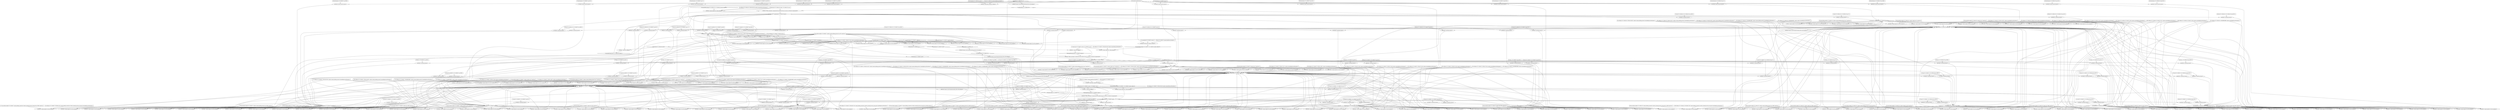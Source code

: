 digraph G {
	1 [label="1:execCode('157.159.68.125',_):0",shape=diamond];
	2 [label="2:RULE 26 (remote exploit of a server program):0",shape=ellipse];
	3 [label="3:networkServiceInfo('157.159.68.97','windows remote_desktop_protocol',tcp,'445',someUser):1",shape=box];
	4 [label="4:neededPrivileges('157.159.68.97',admin):1",shape=box];
	5 [label="5:gainsPrivileges('157.159.68.97',_,admin):0",shape=diamond];
	6 [label="6:RULE 25 (Gain Privileges):0",shape=ellipse];
	7 [label="7:netAccess('157.159.68.97',tcp,445):0",shape=diamond];
	8 [label="8:RULE 5 (multi-hop access):0",shape=ellipse];
	9 [label="9:hacl('157.159.68.125','157.159.68.97',tcp,445):1",shape=box];
	10 [label="10:execCode('157.159.68.125',someUser):0",shape=diamond];
	11 [label="11:RULE 2 (remote exploit of a server program):0",shape=ellipse];
	12 [label="12:netAccess('157.159.68.125',tcp,'0'):0",shape=diamond];
	13 [label="13:RULE 5 (multi-hop access):0",shape=ellipse];
	14 [label="14:hacl('157.159.68.125','157.159.68.125',tcp,'0'):1",shape=box];
	15 [label="15:execCode('157.159.68.125',user):0",shape=diamond];
	16 [label="16:RULE 0 (When a principal is compromised any machine he has an account on will also be compromised):0",shape=ellipse];
	17 [label="17:canAccessHost('157.159.68.125'):0",shape=diamond];
	18 [label="18:RULE 8 (Access a host through executing code on the machine):0",shape=ellipse];
	19 [label="19:RULE 8 (Access a host through executing code on the machine):0",shape=ellipse];
	20 [label="20:hasAccount('157.159.68.125_victim','157.159.68.125',user):1",shape=box];
	21 [label="21:principalCompromised('157.159.68.125_victim'):0",shape=diamond];
	22 [label="22:RULE 11 (password sniffing):0",shape=ellipse];
	23 [label="23:execCode('157.159.68.125',root):0",shape=diamond];
	24 [label="24:RULE 26 (remote exploit of a server program):0",shape=ellipse];
	25 [label="25:gainsPrivileges('157.159.68.97',root,admin):0",shape=diamond];
	26 [label="26:RULE 25 (Gain Privileges):0",shape=ellipse];
	27 [label="27:vulExists('157.159.68.97','CVE-2012-0152','windows remote_desktop_protocol',remoteExploit,privEscalation):1",shape=box];
	28 [label="28:successExploit('157.159.68.97','CVE-2012-0152'):1",shape=box];
	29 [label="29:vulExists('157.159.68.97','CVE-2017-0143',windows,remoteExploit,privEscalation):1",shape=box];
	30 [label="30:RULE 26 (remote exploit of a server program):0",shape=ellipse];
	31 [label="31:gainsPrivileges('157.159.68.97',user,admin):0",shape=diamond];
	32 [label="32:RULE 25 (Gain Privileges):0",shape=ellipse];
	33 [label="33:RULE 3 (remote exploit for a client program):0",shape=ellipse];
	34 [label="34:accessMaliciousInput('157.159.68.125','157.159.68.125_victim',windows):0",shape=diamond];
	35 [label="35:RULE 22 (Browsing a malicious website):0",shape=ellipse];
	36 [label="36:attackerLocated(internet):1",shape=box];
	37 [label="37:hacl('157.159.68.125',internet,httpProtocol,httpPort):1",shape=box];
	38 [label="38:inCompetent('157.159.68.125_victim'):1",shape=box];
	39 [label="39:vulExists('157.159.68.125','CVE-2016-0128',windows,remoteClient,privEscalation):1",shape=box];
	40 [label="40:RULE 5 (multi-hop access):0",shape=ellipse];
	41 [label="41:hacl('157.159.68.75','157.159.68.125',tcp,'0'):1",shape=box];
	42 [label="42:execCode('157.159.68.75',someUser):0",shape=diamond];
	43 [label="43:RULE 2 (remote exploit of a server program):0",shape=ellipse];
	44 [label="44:netAccess('157.159.68.75',tcp,'0'):0",shape=diamond];
	45 [label="45:RULE 5 (multi-hop access):0",shape=ellipse];
	46 [label="46:hacl('157.159.68.125','157.159.68.75',tcp,'0'):1",shape=box];
	47 [label="47:RULE 5 (multi-hop access):0",shape=ellipse];
	48 [label="48:RULE 5 (multi-hop access):0",shape=ellipse];
	49 [label="49:hacl('157.159.68.75','157.159.68.75',tcp,'0'):1",shape=box];
	50 [label="50:execCode('157.159.68.75',user):0",shape=diamond];
	51 [label="51:RULE 0 (When a principal is compromised any machine he has an account on will also be compromised):0",shape=ellipse];
	52 [label="52:canAccessHost('157.159.68.75'):0",shape=diamond];
	53 [label="53:RULE 8 (Access a host through executing code on the machine):0",shape=ellipse];
	54 [label="54:execCode('157.159.68.75',_):0",shape=diamond];
	55 [label="55:RULE 26 (remote exploit of a server program):0",shape=ellipse];
	56 [label="56:RULE 8 (Access a host through executing code on the machine):0",shape=ellipse];
	57 [label="57:hasAccount('157.159.68.75_victim','157.159.68.75',user):1",shape=box];
	58 [label="58:principalCompromised('157.159.68.75_victim'):0",shape=diamond];
	59 [label="59:RULE 11 (password sniffing):0",shape=ellipse];
	60 [label="60:execCode('157.159.68.75',root):0",shape=diamond];
	61 [label="61:RULE 26 (remote exploit of a server program):0",shape=ellipse];
	62 [label="62:RULE 26 (remote exploit of a server program):0",shape=ellipse];
	63 [label="63:RULE 3 (remote exploit for a client program):0",shape=ellipse];
	64 [label="64:accessMaliciousInput('157.159.68.75','157.159.68.75_victim',windows):0",shape=diamond];
	65 [label="65:RULE 22 (Browsing a malicious website):0",shape=ellipse];
	66 [label="66:hacl('157.159.68.75',internet,httpProtocol,httpPort):1",shape=box];
	67 [label="67:inCompetent('157.159.68.75_victim'):1",shape=box];
	68 [label="68:vulExists('157.159.68.75','CVE-2016-0128',windows,remoteClient,privEscalation):1",shape=box];
	69 [label="69:RULE 5 (multi-hop access):0",shape=ellipse];
	70 [label="70:hacl('157.159.68.97','157.159.68.75',tcp,'0'):1",shape=box];
	71 [label="71:execCode('157.159.68.97',someUser):0",shape=diamond];
	72 [label="72:RULE 2 (remote exploit of a server program):0",shape=ellipse];
	73 [label="73:netAccess('157.159.68.97',tcp,'0'):0",shape=diamond];
	74 [label="74:RULE 5 (multi-hop access):0",shape=ellipse];
	75 [label="75:hacl('157.159.68.125','157.159.68.97',tcp,'0'):1",shape=box];
	76 [label="76:RULE 5 (multi-hop access):0",shape=ellipse];
	77 [label="77:RULE 5 (multi-hop access):0",shape=ellipse];
	78 [label="78:hacl('157.159.68.75','157.159.68.97',tcp,'0'):1",shape=box];
	79 [label="79:RULE 5 (multi-hop access):0",shape=ellipse];
	80 [label="80:RULE 5 (multi-hop access):0",shape=ellipse];
	81 [label="81:hacl('157.159.68.97','157.159.68.97',tcp,'0'):1",shape=box];
	82 [label="82:execCode('157.159.68.97',user):0",shape=diamond];
	83 [label="83:RULE 0 (When a principal is compromised any machine he has an account on will also be compromised):0",shape=ellipse];
	84 [label="84:canAccessHost('157.159.68.97'):0",shape=diamond];
	85 [label="85:RULE 8 (Access a host through executing code on the machine):0",shape=ellipse];
	86 [label="86:execCode('157.159.68.97',_):0",shape=diamond];
	87 [label="87:RULE 26 (remote exploit of a server program):0",shape=ellipse];
	88 [label="88:RULE 8 (Access a host through executing code on the machine):0",shape=ellipse];
	89 [label="89:hasAccount('157.159.68.97_victim','157.159.68.97',user):1",shape=box];
	90 [label="90:principalCompromised('157.159.68.97_victim'):0",shape=diamond];
	91 [label="91:RULE 11 (password sniffing):0",shape=ellipse];
	92 [label="92:execCode('157.159.68.97',root):0",shape=diamond];
	93 [label="93:RULE 26 (remote exploit of a server program):0",shape=ellipse];
	94 [label="94:RULE 26 (remote exploit of a server program):0",shape=ellipse];
	95 [label="95:RULE 3 (remote exploit for a client program):0",shape=ellipse];
	96 [label="96:accessMaliciousInput('157.159.68.97','157.159.68.97_victim',windows):0",shape=diamond];
	97 [label="97:RULE 22 (Browsing a malicious website):0",shape=ellipse];
	98 [label="98:hacl('157.159.68.97',internet,httpProtocol,httpPort):1",shape=box];
	99 [label="99:inCompetent('157.159.68.97_victim'):1",shape=box];
	100 [label="100:vulExists('157.159.68.97','CVE-2016-0128',windows,remoteClient,privEscalation):1",shape=box];
	101 [label="101:RULE 5 (multi-hop access):0",shape=ellipse];
	102 [label="102:hacl(_,'157.159.68.97',tcp,'0'):1",shape=box];
	103 [label="103:execCode(_,_):0",shape=diamond];
	104 [label="104:RULE 26 (remote exploit of a server program):0",shape=ellipse];
	105 [label="105:RULE 6 (direct network access):0",shape=ellipse];
	106 [label="106:hacl(internet,'157.159.68.97',tcp,'0'):1",shape=box];
	107 [label="107:networkServiceInfo('157.159.68.97','windows remote_desktop_protocol',tcp,'0',someUser):1",shape=box];
	108 [label="108:vulExists('157.159.68.97','CVE-2012-0002','windows remote_desktop_protocol',remoteExploit,privEscalation):1",shape=box];
	109 [label="109:RULE 2 (remote exploit of a server program):0",shape=ellipse];
	110 [label="110:RULE 2 (remote exploit of a server program):0",shape=ellipse];
	111 [label="111:vulExists('157.159.68.97','CVE-2019-0708','windows remote_desktop_protocol',remoteExploit,privEscalation):1",shape=box];
	112 [label="112:RULE 2 (remote exploit of a server program):0",shape=ellipse];
	113 [label="113:vulExists('157.159.68.97','CVE-XXXX-XXXX','windows remote_desktop_protocol',remoteExploit,privEscalation):1",shape=box];
	114 [label="114:RULE 2 (remote exploit of a server program):0",shape=ellipse];
	115 [label="115:networkServiceInfo('157.159.68.97','windows samba',tcp,'0',someUser):1",shape=box];
	116 [label="116:vulExists('157.159.68.97','CVE-XXXX-XXXX','windows samba',remoteExploit,privEscalation):1",shape=box];
	117 [label="117:RULE 2 (remote exploit of a server program):0",shape=ellipse];
	118 [label="118:networkServiceInfo('157.159.68.97',windows,tcp,'0',someUser):1",shape=box];
	119 [label="119:vulExists('157.159.68.97','CVE-2011-0657',windows,remoteExploit,privEscalation):1",shape=box];
	120 [label="120:RULE 2 (remote exploit of a server program):0",shape=ellipse];
	121 [label="121:RULE 2 (remote exploit of a server program):0",shape=ellipse];
	122 [label="122:vulExists('157.159.68.97','CVE-2017-0144',windows,remoteExploit,privEscalation):1",shape=box];
	123 [label="123:RULE 2 (remote exploit of a server program):0",shape=ellipse];
	124 [label="124:vulExists('157.159.68.97','CVE-2017-0145',windows,remoteExploit,privEscalation):1",shape=box];
	125 [label="125:RULE 2 (remote exploit of a server program):0",shape=ellipse];
	126 [label="126:vulExists('157.159.68.97','CVE-2017-0146',windows,remoteExploit,privEscalation):1",shape=box];
	127 [label="127:RULE 2 (remote exploit of a server program):0",shape=ellipse];
	128 [label="128:vulExists('157.159.68.97','CVE-2017-0147',windows,remoteExploit,privEscalation):1",shape=box];
	129 [label="129:RULE 2 (remote exploit of a server program):0",shape=ellipse];
	130 [label="130:vulExists('157.159.68.97','CVE-2017-0148',windows,remoteExploit,privEscalation):1",shape=box];
	131 [label="131:RULE 2 (remote exploit of a server program):0",shape=ellipse];
	132 [label="132:vulExists('157.159.68.97','CVE-XXXX-XXXX',windows,remoteExploit,privEscalation):1",shape=box];
	133 [label="133:RULE 2 (remote exploit of a server program):0",shape=ellipse];
	134 [label="134:netAccess('157.159.68.97',tcp,'3389'):0",shape=diamond];
	135 [label="135:RULE 5 (multi-hop access):0",shape=ellipse];
	136 [label="136:hacl('157.159.68.125','157.159.68.97',tcp,'3389'):1",shape=box];
	137 [label="137:RULE 5 (multi-hop access):0",shape=ellipse];
	138 [label="138:RULE 5 (multi-hop access):0",shape=ellipse];
	139 [label="139:hacl('157.159.68.75','157.159.68.97',tcp,'3389'):1",shape=box];
	140 [label="140:RULE 5 (multi-hop access):0",shape=ellipse];
	141 [label="141:RULE 5 (multi-hop access):0",shape=ellipse];
	142 [label="142:hacl('157.159.68.97','157.159.68.97',tcp,'3389'):1",shape=box];
	143 [label="143:RULE 5 (multi-hop access):0",shape=ellipse];
	144 [label="144:hacl(_,'157.159.68.97',tcp,'3389'):1",shape=box];
	145 [label="145:RULE 6 (direct network access):0",shape=ellipse];
	146 [label="146:hacl(internet,'157.159.68.97',tcp,'3389'):1",shape=box];
	147 [label="147:networkServiceInfo('157.159.68.97','remote_desktop_connection windows_terminal_services_using_rdp',tcp,'3389',someUser):1",shape=box];
	148 [label="148:vulExists('157.159.68.97','CVE-2005-1794','remote_desktop_connection windows_terminal_services_using_rdp',remoteExploit,privEscalation):1",shape=box];
	149 [label="149:RULE 2 (remote exploit of a server program):0",shape=ellipse];
	150 [label="150:networkServiceInfo('157.159.68.97','windows remote_desktop_protocol',tcp,'3389',someUser):1",shape=box];
	151 [label="151:RULE 2 (remote exploit of a server program):0",shape=ellipse];
	152 [label="152:RULE 2 (remote exploit of a server program):0",shape=ellipse];
	153 [label="153:RULE 2 (remote exploit of a server program):0",shape=ellipse];
	154 [label="154:RULE 2 (remote exploit of a server program):0",shape=ellipse];
	155 [label="155:networkServiceInfo('157.159.68.97','windows samba',tcp,'3389',someUser):1",shape=box];
	156 [label="156:RULE 2 (remote exploit of a server program):0",shape=ellipse];
	157 [label="157:networkServiceInfo('157.159.68.97',windows,tcp,'3389',someUser):1",shape=box];
	158 [label="158:RULE 2 (remote exploit of a server program):0",shape=ellipse];
	159 [label="159:RULE 2 (remote exploit of a server program):0",shape=ellipse];
	160 [label="160:RULE 2 (remote exploit of a server program):0",shape=ellipse];
	161 [label="161:RULE 2 (remote exploit of a server program):0",shape=ellipse];
	162 [label="162:RULE 2 (remote exploit of a server program):0",shape=ellipse];
	163 [label="163:RULE 2 (remote exploit of a server program):0",shape=ellipse];
	164 [label="164:RULE 2 (remote exploit of a server program):0",shape=ellipse];
	165 [label="165:RULE 2 (remote exploit of a server program):0",shape=ellipse];
	166 [label="166:netAccess('157.159.68.97',tcp,'445'):0",shape=diamond];
	167 [label="167:RULE 5 (multi-hop access):0",shape=ellipse];
	168 [label="168:hacl('157.159.68.125','157.159.68.97',tcp,'445'):1",shape=box];
	169 [label="169:RULE 5 (multi-hop access):0",shape=ellipse];
	170 [label="170:RULE 5 (multi-hop access):0",shape=ellipse];
	171 [label="171:hacl('157.159.68.75','157.159.68.97',tcp,'445'):1",shape=box];
	172 [label="172:RULE 5 (multi-hop access):0",shape=ellipse];
	173 [label="173:RULE 5 (multi-hop access):0",shape=ellipse];
	174 [label="174:hacl('157.159.68.97','157.159.68.97',tcp,'445'):1",shape=box];
	175 [label="175:RULE 5 (multi-hop access):0",shape=ellipse];
	176 [label="176:hacl(_,'157.159.68.97',tcp,'445'):1",shape=box];
	177 [label="177:RULE 6 (direct network access):0",shape=ellipse];
	178 [label="178:hacl(internet,'157.159.68.97',tcp,'445'):1",shape=box];
	179 [label="179:RULE 2 (remote exploit of a server program):0",shape=ellipse];
	180 [label="180:RULE 2 (remote exploit of a server program):0",shape=ellipse];
	181 [label="181:RULE 2 (remote exploit of a server program):0",shape=ellipse];
	182 [label="182:RULE 2 (remote exploit of a server program):0",shape=ellipse];
	183 [label="183:networkServiceInfo('157.159.68.97','windows samba',tcp,'445',someUser):1",shape=box];
	184 [label="184:RULE 2 (remote exploit of a server program):0",shape=ellipse];
	185 [label="185:networkServiceInfo('157.159.68.97',windows,tcp,'445',someUser):1",shape=box];
	186 [label="186:RULE 2 (remote exploit of a server program):0",shape=ellipse];
	187 [label="187:RULE 2 (remote exploit of a server program):0",shape=ellipse];
	188 [label="188:RULE 2 (remote exploit of a server program):0",shape=ellipse];
	189 [label="189:RULE 2 (remote exploit of a server program):0",shape=ellipse];
	190 [label="190:RULE 2 (remote exploit of a server program):0",shape=ellipse];
	191 [label="191:RULE 2 (remote exploit of a server program):0",shape=ellipse];
	192 [label="192:RULE 2 (remote exploit of a server program):0",shape=ellipse];
	193 [label="193:RULE 2 (remote exploit of a server program):0",shape=ellipse];
	194 [label="194:netAccess('157.159.68.97',udp,'5355'):0",shape=diamond];
	195 [label="195:RULE 5 (multi-hop access):0",shape=ellipse];
	196 [label="196:hacl('157.159.68.125','157.159.68.97',udp,'5355'):1",shape=box];
	197 [label="197:RULE 5 (multi-hop access):0",shape=ellipse];
	198 [label="198:RULE 5 (multi-hop access):0",shape=ellipse];
	199 [label="199:hacl('157.159.68.75','157.159.68.97',udp,'5355'):1",shape=box];
	200 [label="200:RULE 5 (multi-hop access):0",shape=ellipse];
	201 [label="201:RULE 5 (multi-hop access):0",shape=ellipse];
	202 [label="202:hacl('157.159.68.97','157.159.68.97',udp,'5355'):1",shape=box];
	203 [label="203:RULE 5 (multi-hop access):0",shape=ellipse];
	204 [label="204:hacl(_,'157.159.68.97',udp,'5355'):1",shape=box];
	205 [label="205:RULE 6 (direct network access):0",shape=ellipse];
	206 [label="206:hacl(internet,'157.159.68.97',udp,'5355'):1",shape=box];
	207 [label="207:networkServiceInfo('157.159.68.97',windows,udp,'5355',someUser):1",shape=box];
	208 [label="208:RULE 2 (remote exploit of a server program):0",shape=ellipse];
	209 [label="209:RULE 2 (remote exploit of a server program):0",shape=ellipse];
	210 [label="210:RULE 2 (remote exploit of a server program):0",shape=ellipse];
	211 [label="211:RULE 2 (remote exploit of a server program):0",shape=ellipse];
	212 [label="212:RULE 2 (remote exploit of a server program):0",shape=ellipse];
	213 [label="213:RULE 2 (remote exploit of a server program):0",shape=ellipse];
	214 [label="214:RULE 2 (remote exploit of a server program):0",shape=ellipse];
	215 [label="215:RULE 26 (remote exploit of a server program):0",shape=ellipse];
	216 [label="216:gainsPrivileges('157.159.68.97',someUser,admin):0",shape=diamond];
	217 [label="217:RULE 25 (Gain Privileges):0",shape=ellipse];
	218 [label="218:RULE 5 (multi-hop access):0",shape=ellipse];
	219 [label="219:RULE 5 (multi-hop access):0",shape=ellipse];
	220 [label="220:hacl(_,'157.159.68.75',tcp,'0'):1",shape=box];
	221 [label="221:RULE 6 (direct network access):0",shape=ellipse];
	222 [label="222:hacl(internet,'157.159.68.75',tcp,'0'):1",shape=box];
	223 [label="223:networkServiceInfo('157.159.68.75','windows remote_desktop_protocol',tcp,'0',someUser):1",shape=box];
	224 [label="224:vulExists('157.159.68.75','CVE-2012-0002','windows remote_desktop_protocol',remoteExploit,privEscalation):1",shape=box];
	225 [label="225:RULE 2 (remote exploit of a server program):0",shape=ellipse];
	226 [label="226:vulExists('157.159.68.75','CVE-2012-0152','windows remote_desktop_protocol',remoteExploit,privEscalation):1",shape=box];
	227 [label="227:RULE 2 (remote exploit of a server program):0",shape=ellipse];
	228 [label="228:vulExists('157.159.68.75','CVE-2019-0708','windows remote_desktop_protocol',remoteExploit,privEscalation):1",shape=box];
	229 [label="229:RULE 2 (remote exploit of a server program):0",shape=ellipse];
	230 [label="230:vulExists('157.159.68.75','CVE-XXXX-XXXX','windows remote_desktop_protocol',remoteExploit,privEscalation):1",shape=box];
	231 [label="231:RULE 2 (remote exploit of a server program):0",shape=ellipse];
	232 [label="232:networkServiceInfo('157.159.68.75','windows samba',tcp,'0',someUser):1",shape=box];
	233 [label="233:vulExists('157.159.68.75','CVE-XXXX-XXXX','windows samba',remoteExploit,privEscalation):1",shape=box];
	234 [label="234:RULE 2 (remote exploit of a server program):0",shape=ellipse];
	235 [label="235:networkServiceInfo('157.159.68.75',windows,tcp,'0',someUser):1",shape=box];
	236 [label="236:vulExists('157.159.68.75','CVE-2011-0657',windows,remoteExploit,privEscalation):1",shape=box];
	237 [label="237:RULE 2 (remote exploit of a server program):0",shape=ellipse];
	238 [label="238:vulExists('157.159.68.75','CVE-2017-0143',windows,remoteExploit,privEscalation):1",shape=box];
	239 [label="239:RULE 2 (remote exploit of a server program):0",shape=ellipse];
	240 [label="240:vulExists('157.159.68.75','CVE-2017-0144',windows,remoteExploit,privEscalation):1",shape=box];
	241 [label="241:RULE 2 (remote exploit of a server program):0",shape=ellipse];
	242 [label="242:vulExists('157.159.68.75','CVE-2017-0145',windows,remoteExploit,privEscalation):1",shape=box];
	243 [label="243:RULE 2 (remote exploit of a server program):0",shape=ellipse];
	244 [label="244:vulExists('157.159.68.75','CVE-2017-0146',windows,remoteExploit,privEscalation):1",shape=box];
	245 [label="245:RULE 2 (remote exploit of a server program):0",shape=ellipse];
	246 [label="246:vulExists('157.159.68.75','CVE-2017-0147',windows,remoteExploit,privEscalation):1",shape=box];
	247 [label="247:RULE 2 (remote exploit of a server program):0",shape=ellipse];
	248 [label="248:vulExists('157.159.68.75','CVE-2017-0148',windows,remoteExploit,privEscalation):1",shape=box];
	249 [label="249:RULE 2 (remote exploit of a server program):0",shape=ellipse];
	250 [label="250:vulExists('157.159.68.75','CVE-XXXX-XXXX',windows,remoteExploit,privEscalation):1",shape=box];
	251 [label="251:RULE 2 (remote exploit of a server program):0",shape=ellipse];
	252 [label="252:netAccess('157.159.68.75',tcp,'3389'):0",shape=diamond];
	253 [label="253:RULE 5 (multi-hop access):0",shape=ellipse];
	254 [label="254:hacl('157.159.68.125','157.159.68.75',tcp,'3389'):1",shape=box];
	255 [label="255:RULE 5 (multi-hop access):0",shape=ellipse];
	256 [label="256:RULE 5 (multi-hop access):0",shape=ellipse];
	257 [label="257:hacl('157.159.68.75','157.159.68.75',tcp,'3389'):1",shape=box];
	258 [label="258:RULE 5 (multi-hop access):0",shape=ellipse];
	259 [label="259:hacl('157.159.68.97','157.159.68.75',tcp,'3389'):1",shape=box];
	260 [label="260:RULE 5 (multi-hop access):0",shape=ellipse];
	261 [label="261:RULE 5 (multi-hop access):0",shape=ellipse];
	262 [label="262:hacl(_,'157.159.68.75',tcp,'3389'):1",shape=box];
	263 [label="263:RULE 6 (direct network access):0",shape=ellipse];
	264 [label="264:hacl(internet,'157.159.68.75',tcp,'3389'):1",shape=box];
	265 [label="265:networkServiceInfo('157.159.68.75','remote_desktop_connection windows_terminal_services_using_rdp',tcp,'3389',someUser):1",shape=box];
	266 [label="266:vulExists('157.159.68.75','CVE-2005-1794','remote_desktop_connection windows_terminal_services_using_rdp',remoteExploit,privEscalation):1",shape=box];
	267 [label="267:RULE 2 (remote exploit of a server program):0",shape=ellipse];
	268 [label="268:networkServiceInfo('157.159.68.75','windows remote_desktop_protocol',tcp,'3389',someUser):1",shape=box];
	269 [label="269:RULE 2 (remote exploit of a server program):0",shape=ellipse];
	270 [label="270:RULE 2 (remote exploit of a server program):0",shape=ellipse];
	271 [label="271:RULE 2 (remote exploit of a server program):0",shape=ellipse];
	272 [label="272:RULE 2 (remote exploit of a server program):0",shape=ellipse];
	273 [label="273:networkServiceInfo('157.159.68.75','windows samba',tcp,'3389',someUser):1",shape=box];
	274 [label="274:RULE 2 (remote exploit of a server program):0",shape=ellipse];
	275 [label="275:networkServiceInfo('157.159.68.75',windows,tcp,'3389',someUser):1",shape=box];
	276 [label="276:RULE 2 (remote exploit of a server program):0",shape=ellipse];
	277 [label="277:RULE 2 (remote exploit of a server program):0",shape=ellipse];
	278 [label="278:RULE 2 (remote exploit of a server program):0",shape=ellipse];
	279 [label="279:RULE 2 (remote exploit of a server program):0",shape=ellipse];
	280 [label="280:RULE 2 (remote exploit of a server program):0",shape=ellipse];
	281 [label="281:RULE 2 (remote exploit of a server program):0",shape=ellipse];
	282 [label="282:RULE 2 (remote exploit of a server program):0",shape=ellipse];
	283 [label="283:RULE 2 (remote exploit of a server program):0",shape=ellipse];
	284 [label="284:netAccess('157.159.68.75',tcp,'445'):0",shape=diamond];
	285 [label="285:RULE 5 (multi-hop access):0",shape=ellipse];
	286 [label="286:hacl('157.159.68.125','157.159.68.75',tcp,'445'):1",shape=box];
	287 [label="287:RULE 5 (multi-hop access):0",shape=ellipse];
	288 [label="288:RULE 5 (multi-hop access):0",shape=ellipse];
	289 [label="289:hacl('157.159.68.75','157.159.68.75',tcp,'445'):1",shape=box];
	290 [label="290:RULE 5 (multi-hop access):0",shape=ellipse];
	291 [label="291:hacl('157.159.68.97','157.159.68.75',tcp,'445'):1",shape=box];
	292 [label="292:RULE 5 (multi-hop access):0",shape=ellipse];
	293 [label="293:RULE 5 (multi-hop access):0",shape=ellipse];
	294 [label="294:hacl(_,'157.159.68.75',tcp,'445'):1",shape=box];
	295 [label="295:RULE 6 (direct network access):0",shape=ellipse];
	296 [label="296:hacl(internet,'157.159.68.75',tcp,'445'):1",shape=box];
	297 [label="297:networkServiceInfo('157.159.68.75','windows remote_desktop_protocol',tcp,'445',someUser):1",shape=box];
	298 [label="298:RULE 2 (remote exploit of a server program):0",shape=ellipse];
	299 [label="299:RULE 2 (remote exploit of a server program):0",shape=ellipse];
	300 [label="300:RULE 2 (remote exploit of a server program):0",shape=ellipse];
	301 [label="301:RULE 2 (remote exploit of a server program):0",shape=ellipse];
	302 [label="302:networkServiceInfo('157.159.68.75','windows samba',tcp,'445',someUser):1",shape=box];
	303 [label="303:RULE 2 (remote exploit of a server program):0",shape=ellipse];
	304 [label="304:networkServiceInfo('157.159.68.75',windows,tcp,'445',someUser):1",shape=box];
	305 [label="305:RULE 2 (remote exploit of a server program):0",shape=ellipse];
	306 [label="306:RULE 2 (remote exploit of a server program):0",shape=ellipse];
	307 [label="307:RULE 2 (remote exploit of a server program):0",shape=ellipse];
	308 [label="308:RULE 2 (remote exploit of a server program):0",shape=ellipse];
	309 [label="309:RULE 2 (remote exploit of a server program):0",shape=ellipse];
	310 [label="310:RULE 2 (remote exploit of a server program):0",shape=ellipse];
	311 [label="311:RULE 2 (remote exploit of a server program):0",shape=ellipse];
	312 [label="312:RULE 2 (remote exploit of a server program):0",shape=ellipse];
	313 [label="313:netAccess('157.159.68.75',udp,'5355'):0",shape=diamond];
	314 [label="314:RULE 5 (multi-hop access):0",shape=ellipse];
	315 [label="315:hacl('157.159.68.125','157.159.68.75',udp,'5355'):1",shape=box];
	316 [label="316:RULE 5 (multi-hop access):0",shape=ellipse];
	317 [label="317:RULE 5 (multi-hop access):0",shape=ellipse];
	318 [label="318:hacl('157.159.68.75','157.159.68.75',udp,'5355'):1",shape=box];
	319 [label="319:RULE 5 (multi-hop access):0",shape=ellipse];
	320 [label="320:hacl('157.159.68.97','157.159.68.75',udp,'5355'):1",shape=box];
	321 [label="321:RULE 5 (multi-hop access):0",shape=ellipse];
	322 [label="322:RULE 5 (multi-hop access):0",shape=ellipse];
	323 [label="323:hacl(_,'157.159.68.75',udp,'5355'):1",shape=box];
	324 [label="324:RULE 6 (direct network access):0",shape=ellipse];
	325 [label="325:hacl(internet,'157.159.68.75',udp,'5355'):1",shape=box];
	326 [label="326:networkServiceInfo('157.159.68.75',windows,udp,'5355',someUser):1",shape=box];
	327 [label="327:RULE 2 (remote exploit of a server program):0",shape=ellipse];
	328 [label="328:RULE 2 (remote exploit of a server program):0",shape=ellipse];
	329 [label="329:RULE 2 (remote exploit of a server program):0",shape=ellipse];
	330 [label="330:RULE 2 (remote exploit of a server program):0",shape=ellipse];
	331 [label="331:RULE 2 (remote exploit of a server program):0",shape=ellipse];
	332 [label="332:RULE 2 (remote exploit of a server program):0",shape=ellipse];
	333 [label="333:RULE 2 (remote exploit of a server program):0",shape=ellipse];
	334 [label="334:RULE 26 (remote exploit of a server program):0",shape=ellipse];
	335 [label="335:RULE 5 (multi-hop access):0",shape=ellipse];
	336 [label="336:RULE 5 (multi-hop access):0",shape=ellipse];
	337 [label="337:hacl('157.159.68.97','157.159.68.125',tcp,'0'):1",shape=box];
	338 [label="338:RULE 5 (multi-hop access):0",shape=ellipse];
	339 [label="339:RULE 5 (multi-hop access):0",shape=ellipse];
	340 [label="340:hacl(_,'157.159.68.125',tcp,'0'):1",shape=box];
	341 [label="341:RULE 6 (direct network access):0",shape=ellipse];
	342 [label="342:hacl(internet,'157.159.68.125',tcp,'0'):1",shape=box];
	343 [label="343:networkServiceInfo('157.159.68.125','windows remote_desktop_protocol',tcp,'0',someUser):1",shape=box];
	344 [label="344:vulExists('157.159.68.125','CVE-2012-0002','windows remote_desktop_protocol',remoteExploit,privEscalation):1",shape=box];
	345 [label="345:RULE 2 (remote exploit of a server program):0",shape=ellipse];
	346 [label="346:vulExists('157.159.68.125','CVE-2012-0152','windows remote_desktop_protocol',remoteExploit,privEscalation):1",shape=box];
	347 [label="347:RULE 2 (remote exploit of a server program):0",shape=ellipse];
	348 [label="348:vulExists('157.159.68.125','CVE-2019-0708','windows remote_desktop_protocol',remoteExploit,privEscalation):1",shape=box];
	349 [label="349:RULE 2 (remote exploit of a server program):0",shape=ellipse];
	350 [label="350:vulExists('157.159.68.125','CVE-XXXX-XXXX','windows remote_desktop_protocol',remoteExploit,privEscalation):1",shape=box];
	351 [label="351:RULE 2 (remote exploit of a server program):0",shape=ellipse];
	352 [label="352:networkServiceInfo('157.159.68.125','windows samba',tcp,'0',someUser):1",shape=box];
	353 [label="353:vulExists('157.159.68.125','CVE-XXXX-XXXX','windows samba',remoteExploit,privEscalation):1",shape=box];
	354 [label="354:RULE 2 (remote exploit of a server program):0",shape=ellipse];
	355 [label="355:networkServiceInfo('157.159.68.125',windows,tcp,'0',someUser):1",shape=box];
	356 [label="356:vulExists('157.159.68.125','CVE-2011-0657',windows,remoteExploit,privEscalation):1",shape=box];
	357 [label="357:RULE 2 (remote exploit of a server program):0",shape=ellipse];
	358 [label="358:vulExists('157.159.68.125','CVE-2017-0143',windows,remoteExploit,privEscalation):1",shape=box];
	359 [label="359:RULE 2 (remote exploit of a server program):0",shape=ellipse];
	360 [label="360:vulExists('157.159.68.125','CVE-2017-0144',windows,remoteExploit,privEscalation):1",shape=box];
	361 [label="361:RULE 2 (remote exploit of a server program):0",shape=ellipse];
	362 [label="362:vulExists('157.159.68.125','CVE-2017-0145',windows,remoteExploit,privEscalation):1",shape=box];
	363 [label="363:RULE 2 (remote exploit of a server program):0",shape=ellipse];
	364 [label="364:vulExists('157.159.68.125','CVE-2017-0146',windows,remoteExploit,privEscalation):1",shape=box];
	365 [label="365:RULE 2 (remote exploit of a server program):0",shape=ellipse];
	366 [label="366:vulExists('157.159.68.125','CVE-2017-0147',windows,remoteExploit,privEscalation):1",shape=box];
	367 [label="367:RULE 2 (remote exploit of a server program):0",shape=ellipse];
	368 [label="368:vulExists('157.159.68.125','CVE-2017-0148',windows,remoteExploit,privEscalation):1",shape=box];
	369 [label="369:RULE 2 (remote exploit of a server program):0",shape=ellipse];
	370 [label="370:vulExists('157.159.68.125','CVE-XXXX-XXXX',windows,remoteExploit,privEscalation):1",shape=box];
	371 [label="371:RULE 2 (remote exploit of a server program):0",shape=ellipse];
	372 [label="372:netAccess('157.159.68.125',tcp,'3389'):0",shape=diamond];
	373 [label="373:RULE 5 (multi-hop access):0",shape=ellipse];
	374 [label="374:hacl('157.159.68.125','157.159.68.125',tcp,'3389'):1",shape=box];
	375 [label="375:RULE 5 (multi-hop access):0",shape=ellipse];
	376 [label="376:hacl('157.159.68.75','157.159.68.125',tcp,'3389'):1",shape=box];
	377 [label="377:RULE 5 (multi-hop access):0",shape=ellipse];
	378 [label="378:RULE 5 (multi-hop access):0",shape=ellipse];
	379 [label="379:hacl('157.159.68.97','157.159.68.125',tcp,'3389'):1",shape=box];
	380 [label="380:RULE 5 (multi-hop access):0",shape=ellipse];
	381 [label="381:RULE 5 (multi-hop access):0",shape=ellipse];
	382 [label="382:hacl(_,'157.159.68.125',tcp,'3389'):1",shape=box];
	383 [label="383:RULE 6 (direct network access):0",shape=ellipse];
	384 [label="384:hacl(internet,'157.159.68.125',tcp,'3389'):1",shape=box];
	385 [label="385:networkServiceInfo('157.159.68.125','remote_desktop_connection windows_terminal_services_using_rdp',tcp,'3389',someUser):1",shape=box];
	386 [label="386:vulExists('157.159.68.125','CVE-2005-1794','remote_desktop_connection windows_terminal_services_using_rdp',remoteExploit,privEscalation):1",shape=box];
	387 [label="387:RULE 2 (remote exploit of a server program):0",shape=ellipse];
	388 [label="388:networkServiceInfo('157.159.68.125','windows remote_desktop_protocol',tcp,'3389',someUser):1",shape=box];
	389 [label="389:RULE 2 (remote exploit of a server program):0",shape=ellipse];
	390 [label="390:RULE 2 (remote exploit of a server program):0",shape=ellipse];
	391 [label="391:RULE 2 (remote exploit of a server program):0",shape=ellipse];
	392 [label="392:RULE 2 (remote exploit of a server program):0",shape=ellipse];
	393 [label="393:networkServiceInfo('157.159.68.125','windows samba',tcp,'3389',someUser):1",shape=box];
	394 [label="394:RULE 2 (remote exploit of a server program):0",shape=ellipse];
	395 [label="395:networkServiceInfo('157.159.68.125',windows,tcp,'3389',someUser):1",shape=box];
	396 [label="396:RULE 2 (remote exploit of a server program):0",shape=ellipse];
	397 [label="397:RULE 2 (remote exploit of a server program):0",shape=ellipse];
	398 [label="398:RULE 2 (remote exploit of a server program):0",shape=ellipse];
	399 [label="399:RULE 2 (remote exploit of a server program):0",shape=ellipse];
	400 [label="400:RULE 2 (remote exploit of a server program):0",shape=ellipse];
	401 [label="401:RULE 2 (remote exploit of a server program):0",shape=ellipse];
	402 [label="402:RULE 2 (remote exploit of a server program):0",shape=ellipse];
	403 [label="403:RULE 2 (remote exploit of a server program):0",shape=ellipse];
	404 [label="404:netAccess('157.159.68.125',tcp,'445'):0",shape=diamond];
	405 [label="405:RULE 5 (multi-hop access):0",shape=ellipse];
	406 [label="406:hacl('157.159.68.125','157.159.68.125',tcp,'445'):1",shape=box];
	407 [label="407:RULE 5 (multi-hop access):0",shape=ellipse];
	408 [label="408:hacl('157.159.68.75','157.159.68.125',tcp,'445'):1",shape=box];
	409 [label="409:RULE 5 (multi-hop access):0",shape=ellipse];
	410 [label="410:RULE 5 (multi-hop access):0",shape=ellipse];
	411 [label="411:hacl('157.159.68.97','157.159.68.125',tcp,'445'):1",shape=box];
	412 [label="412:RULE 5 (multi-hop access):0",shape=ellipse];
	413 [label="413:RULE 5 (multi-hop access):0",shape=ellipse];
	414 [label="414:hacl(_,'157.159.68.125',tcp,'445'):1",shape=box];
	415 [label="415:RULE 6 (direct network access):0",shape=ellipse];
	416 [label="416:hacl(internet,'157.159.68.125',tcp,'445'):1",shape=box];
	417 [label="417:networkServiceInfo('157.159.68.125','windows remote_desktop_protocol',tcp,'445',someUser):1",shape=box];
	418 [label="418:RULE 2 (remote exploit of a server program):0",shape=ellipse];
	419 [label="419:RULE 2 (remote exploit of a server program):0",shape=ellipse];
	420 [label="420:RULE 2 (remote exploit of a server program):0",shape=ellipse];
	421 [label="421:RULE 2 (remote exploit of a server program):0",shape=ellipse];
	422 [label="422:networkServiceInfo('157.159.68.125','windows samba',tcp,'445',someUser):1",shape=box];
	423 [label="423:RULE 2 (remote exploit of a server program):0",shape=ellipse];
	424 [label="424:networkServiceInfo('157.159.68.125',windows,tcp,'445',someUser):1",shape=box];
	425 [label="425:RULE 2 (remote exploit of a server program):0",shape=ellipse];
	426 [label="426:RULE 2 (remote exploit of a server program):0",shape=ellipse];
	427 [label="427:RULE 2 (remote exploit of a server program):0",shape=ellipse];
	428 [label="428:RULE 2 (remote exploit of a server program):0",shape=ellipse];
	429 [label="429:RULE 2 (remote exploit of a server program):0",shape=ellipse];
	430 [label="430:RULE 2 (remote exploit of a server program):0",shape=ellipse];
	431 [label="431:RULE 2 (remote exploit of a server program):0",shape=ellipse];
	432 [label="432:RULE 2 (remote exploit of a server program):0",shape=ellipse];
	433 [label="433:netAccess('157.159.68.125',udp,'5355'):0",shape=diamond];
	434 [label="434:RULE 5 (multi-hop access):0",shape=ellipse];
	435 [label="435:hacl('157.159.68.125','157.159.68.125',udp,'5355'):1",shape=box];
	436 [label="436:RULE 5 (multi-hop access):0",shape=ellipse];
	437 [label="437:hacl('157.159.68.75','157.159.68.125',udp,'5355'):1",shape=box];
	438 [label="438:RULE 5 (multi-hop access):0",shape=ellipse];
	439 [label="439:RULE 5 (multi-hop access):0",shape=ellipse];
	440 [label="440:hacl('157.159.68.97','157.159.68.125',udp,'5355'):1",shape=box];
	441 [label="441:RULE 5 (multi-hop access):0",shape=ellipse];
	442 [label="442:RULE 5 (multi-hop access):0",shape=ellipse];
	443 [label="443:hacl(_,'157.159.68.125',udp,'5355'):1",shape=box];
	444 [label="444:RULE 6 (direct network access):0",shape=ellipse];
	445 [label="445:hacl(internet,'157.159.68.125',udp,'5355'):1",shape=box];
	446 [label="446:networkServiceInfo('157.159.68.125',windows,udp,'5355',someUser):1",shape=box];
	447 [label="447:RULE 2 (remote exploit of a server program):0",shape=ellipse];
	448 [label="448:RULE 2 (remote exploit of a server program):0",shape=ellipse];
	449 [label="449:RULE 2 (remote exploit of a server program):0",shape=ellipse];
	450 [label="450:RULE 2 (remote exploit of a server program):0",shape=ellipse];
	451 [label="451:RULE 2 (remote exploit of a server program):0",shape=ellipse];
	452 [label="452:RULE 2 (remote exploit of a server program):0",shape=ellipse];
	453 [label="453:RULE 2 (remote exploit of a server program):0",shape=ellipse];
	454 [label="454:RULE 26 (remote exploit of a server program):0",shape=ellipse];
	455 [label="455:RULE 5 (multi-hop access):0",shape=ellipse];
	456 [label="456:RULE 5 (multi-hop access):0",shape=ellipse];
	457 [label="457:hacl('157.159.68.75','157.159.68.97',tcp,445):1",shape=box];
	458 [label="458:RULE 5 (multi-hop access):0",shape=ellipse];
	459 [label="459:RULE 5 (multi-hop access):0",shape=ellipse];
	460 [label="460:hacl('157.159.68.97','157.159.68.97',tcp,445):1",shape=box];
	461 [label="461:RULE 5 (multi-hop access):0",shape=ellipse];
	462 [label="462:RULE 6 (direct network access):0",shape=ellipse];
	463 [label="463:hacl(internet,'157.159.68.97',tcp,445):1",shape=box];
	3 -> 	2;
	4 -> 	2;
	9 -> 	8;
	14 -> 	13;
	1 -> 	18;
	18 -> 	17;
	10 -> 	19;
	19 -> 	17;
	17 -> 	16;
	20 -> 	16;
	3 -> 	24;
	4 -> 	24;
	7 -> 	26;
	27 -> 	26;
	3 -> 	26;
	28 -> 	26;
	26 -> 	25;
	25 -> 	24;
	29 -> 	24;
	24 -> 	23;
	23 -> 	22;
	20 -> 	22;
	22 -> 	21;
	21 -> 	16;
	16 -> 	15;
	3 -> 	30;
	4 -> 	30;
	7 -> 	32;
	27 -> 	32;
	3 -> 	32;
	28 -> 	32;
	32 -> 	31;
	31 -> 	30;
	29 -> 	30;
	30 -> 	15;
	36 -> 	35;
	37 -> 	35;
	38 -> 	35;
	35 -> 	34;
	34 -> 	33;
	20 -> 	33;
	39 -> 	33;
	33 -> 	15;
	15 -> 	13;
	13 -> 	12;
	41 -> 	40;
	46 -> 	45;
	10 -> 	45;
	45 -> 	44;
	46 -> 	47;
	15 -> 	47;
	47 -> 	44;
	49 -> 	48;
	3 -> 	55;
	4 -> 	55;
	5 -> 	55;
	29 -> 	55;
	55 -> 	54;
	54 -> 	53;
	53 -> 	52;
	42 -> 	56;
	56 -> 	52;
	52 -> 	51;
	57 -> 	51;
	3 -> 	61;
	4 -> 	61;
	25 -> 	61;
	29 -> 	61;
	61 -> 	60;
	60 -> 	59;
	57 -> 	59;
	59 -> 	58;
	58 -> 	51;
	51 -> 	50;
	3 -> 	62;
	4 -> 	62;
	31 -> 	62;
	29 -> 	62;
	62 -> 	50;
	36 -> 	65;
	66 -> 	65;
	67 -> 	65;
	65 -> 	64;
	64 -> 	63;
	57 -> 	63;
	68 -> 	63;
	63 -> 	50;
	50 -> 	48;
	48 -> 	44;
	70 -> 	69;
	75 -> 	74;
	10 -> 	74;
	74 -> 	73;
	75 -> 	76;
	15 -> 	76;
	76 -> 	73;
	78 -> 	77;
	42 -> 	77;
	77 -> 	73;
	78 -> 	79;
	50 -> 	79;
	79 -> 	73;
	81 -> 	80;
	3 -> 	87;
	4 -> 	87;
	5 -> 	87;
	29 -> 	87;
	87 -> 	86;
	86 -> 	85;
	85 -> 	84;
	71 -> 	88;
	88 -> 	84;
	84 -> 	83;
	89 -> 	83;
	3 -> 	93;
	4 -> 	93;
	25 -> 	93;
	29 -> 	93;
	93 -> 	92;
	92 -> 	91;
	89 -> 	91;
	91 -> 	90;
	90 -> 	83;
	83 -> 	82;
	3 -> 	94;
	4 -> 	94;
	31 -> 	94;
	29 -> 	94;
	94 -> 	82;
	36 -> 	97;
	98 -> 	97;
	99 -> 	97;
	97 -> 	96;
	96 -> 	95;
	89 -> 	95;
	100 -> 	95;
	95 -> 	82;
	82 -> 	80;
	80 -> 	73;
	102 -> 	101;
	3 -> 	104;
	4 -> 	104;
	5 -> 	104;
	29 -> 	104;
	104 -> 	103;
	103 -> 	101;
	101 -> 	73;
	106 -> 	105;
	36 -> 	105;
	105 -> 	73;
	73 -> 	72;
	107 -> 	72;
	108 -> 	72;
	72 -> 	71;
	73 -> 	109;
	107 -> 	109;
	27 -> 	109;
	109 -> 	71;
	73 -> 	110;
	107 -> 	110;
	111 -> 	110;
	110 -> 	71;
	73 -> 	112;
	107 -> 	112;
	113 -> 	112;
	112 -> 	71;
	73 -> 	114;
	115 -> 	114;
	116 -> 	114;
	114 -> 	71;
	73 -> 	117;
	118 -> 	117;
	119 -> 	117;
	117 -> 	71;
	73 -> 	120;
	118 -> 	120;
	29 -> 	120;
	120 -> 	71;
	73 -> 	121;
	118 -> 	121;
	122 -> 	121;
	121 -> 	71;
	73 -> 	123;
	118 -> 	123;
	124 -> 	123;
	123 -> 	71;
	73 -> 	125;
	118 -> 	125;
	126 -> 	125;
	125 -> 	71;
	73 -> 	127;
	118 -> 	127;
	128 -> 	127;
	127 -> 	71;
	73 -> 	129;
	118 -> 	129;
	130 -> 	129;
	129 -> 	71;
	73 -> 	131;
	118 -> 	131;
	132 -> 	131;
	131 -> 	71;
	136 -> 	135;
	10 -> 	135;
	135 -> 	134;
	136 -> 	137;
	15 -> 	137;
	137 -> 	134;
	139 -> 	138;
	42 -> 	138;
	138 -> 	134;
	139 -> 	140;
	50 -> 	140;
	140 -> 	134;
	142 -> 	141;
	82 -> 	141;
	141 -> 	134;
	144 -> 	143;
	103 -> 	143;
	143 -> 	134;
	146 -> 	145;
	36 -> 	145;
	145 -> 	134;
	134 -> 	133;
	147 -> 	133;
	148 -> 	133;
	133 -> 	71;
	134 -> 	149;
	150 -> 	149;
	108 -> 	149;
	149 -> 	71;
	134 -> 	151;
	150 -> 	151;
	27 -> 	151;
	151 -> 	71;
	134 -> 	152;
	150 -> 	152;
	111 -> 	152;
	152 -> 	71;
	134 -> 	153;
	150 -> 	153;
	113 -> 	153;
	153 -> 	71;
	134 -> 	154;
	155 -> 	154;
	116 -> 	154;
	154 -> 	71;
	134 -> 	156;
	157 -> 	156;
	119 -> 	156;
	156 -> 	71;
	134 -> 	158;
	157 -> 	158;
	29 -> 	158;
	158 -> 	71;
	134 -> 	159;
	157 -> 	159;
	122 -> 	159;
	159 -> 	71;
	134 -> 	160;
	157 -> 	160;
	124 -> 	160;
	160 -> 	71;
	134 -> 	161;
	157 -> 	161;
	126 -> 	161;
	161 -> 	71;
	134 -> 	162;
	157 -> 	162;
	128 -> 	162;
	162 -> 	71;
	134 -> 	163;
	157 -> 	163;
	130 -> 	163;
	163 -> 	71;
	134 -> 	164;
	157 -> 	164;
	132 -> 	164;
	164 -> 	71;
	168 -> 	167;
	10 -> 	167;
	167 -> 	166;
	168 -> 	169;
	15 -> 	169;
	169 -> 	166;
	171 -> 	170;
	42 -> 	170;
	170 -> 	166;
	171 -> 	172;
	50 -> 	172;
	172 -> 	166;
	174 -> 	173;
	82 -> 	173;
	173 -> 	166;
	176 -> 	175;
	103 -> 	175;
	175 -> 	166;
	178 -> 	177;
	36 -> 	177;
	177 -> 	166;
	166 -> 	165;
	3 -> 	165;
	108 -> 	165;
	165 -> 	71;
	166 -> 	179;
	3 -> 	179;
	27 -> 	179;
	179 -> 	71;
	166 -> 	180;
	3 -> 	180;
	111 -> 	180;
	180 -> 	71;
	166 -> 	181;
	3 -> 	181;
	113 -> 	181;
	181 -> 	71;
	166 -> 	182;
	183 -> 	182;
	116 -> 	182;
	182 -> 	71;
	166 -> 	184;
	185 -> 	184;
	119 -> 	184;
	184 -> 	71;
	166 -> 	186;
	185 -> 	186;
	29 -> 	186;
	186 -> 	71;
	166 -> 	187;
	185 -> 	187;
	122 -> 	187;
	187 -> 	71;
	166 -> 	188;
	185 -> 	188;
	124 -> 	188;
	188 -> 	71;
	166 -> 	189;
	185 -> 	189;
	126 -> 	189;
	189 -> 	71;
	166 -> 	190;
	185 -> 	190;
	128 -> 	190;
	190 -> 	71;
	166 -> 	191;
	185 -> 	191;
	130 -> 	191;
	191 -> 	71;
	166 -> 	192;
	185 -> 	192;
	132 -> 	192;
	192 -> 	71;
	196 -> 	195;
	10 -> 	195;
	195 -> 	194;
	196 -> 	197;
	15 -> 	197;
	197 -> 	194;
	199 -> 	198;
	42 -> 	198;
	198 -> 	194;
	199 -> 	200;
	50 -> 	200;
	200 -> 	194;
	202 -> 	201;
	82 -> 	201;
	201 -> 	194;
	204 -> 	203;
	103 -> 	203;
	203 -> 	194;
	206 -> 	205;
	36 -> 	205;
	205 -> 	194;
	194 -> 	193;
	207 -> 	193;
	119 -> 	193;
	193 -> 	71;
	194 -> 	208;
	207 -> 	208;
	29 -> 	208;
	208 -> 	71;
	194 -> 	209;
	207 -> 	209;
	122 -> 	209;
	209 -> 	71;
	194 -> 	210;
	207 -> 	210;
	124 -> 	210;
	210 -> 	71;
	194 -> 	211;
	207 -> 	211;
	126 -> 	211;
	211 -> 	71;
	194 -> 	212;
	207 -> 	212;
	128 -> 	212;
	212 -> 	71;
	194 -> 	213;
	207 -> 	213;
	130 -> 	213;
	213 -> 	71;
	194 -> 	214;
	207 -> 	214;
	132 -> 	214;
	214 -> 	71;
	3 -> 	215;
	4 -> 	215;
	7 -> 	217;
	27 -> 	217;
	3 -> 	217;
	28 -> 	217;
	217 -> 	216;
	216 -> 	215;
	29 -> 	215;
	215 -> 	71;
	71 -> 	69;
	69 -> 	44;
	70 -> 	218;
	82 -> 	218;
	218 -> 	44;
	220 -> 	219;
	103 -> 	219;
	219 -> 	44;
	222 -> 	221;
	36 -> 	221;
	221 -> 	44;
	44 -> 	43;
	223 -> 	43;
	224 -> 	43;
	43 -> 	42;
	44 -> 	225;
	223 -> 	225;
	226 -> 	225;
	225 -> 	42;
	44 -> 	227;
	223 -> 	227;
	228 -> 	227;
	227 -> 	42;
	44 -> 	229;
	223 -> 	229;
	230 -> 	229;
	229 -> 	42;
	44 -> 	231;
	232 -> 	231;
	233 -> 	231;
	231 -> 	42;
	44 -> 	234;
	235 -> 	234;
	236 -> 	234;
	234 -> 	42;
	44 -> 	237;
	235 -> 	237;
	238 -> 	237;
	237 -> 	42;
	44 -> 	239;
	235 -> 	239;
	240 -> 	239;
	239 -> 	42;
	44 -> 	241;
	235 -> 	241;
	242 -> 	241;
	241 -> 	42;
	44 -> 	243;
	235 -> 	243;
	244 -> 	243;
	243 -> 	42;
	44 -> 	245;
	235 -> 	245;
	246 -> 	245;
	245 -> 	42;
	44 -> 	247;
	235 -> 	247;
	248 -> 	247;
	247 -> 	42;
	44 -> 	249;
	235 -> 	249;
	250 -> 	249;
	249 -> 	42;
	254 -> 	253;
	10 -> 	253;
	253 -> 	252;
	254 -> 	255;
	15 -> 	255;
	255 -> 	252;
	257 -> 	256;
	50 -> 	256;
	256 -> 	252;
	259 -> 	258;
	71 -> 	258;
	258 -> 	252;
	259 -> 	260;
	82 -> 	260;
	260 -> 	252;
	262 -> 	261;
	103 -> 	261;
	261 -> 	252;
	264 -> 	263;
	36 -> 	263;
	263 -> 	252;
	252 -> 	251;
	265 -> 	251;
	266 -> 	251;
	251 -> 	42;
	252 -> 	267;
	268 -> 	267;
	224 -> 	267;
	267 -> 	42;
	252 -> 	269;
	268 -> 	269;
	226 -> 	269;
	269 -> 	42;
	252 -> 	270;
	268 -> 	270;
	228 -> 	270;
	270 -> 	42;
	252 -> 	271;
	268 -> 	271;
	230 -> 	271;
	271 -> 	42;
	252 -> 	272;
	273 -> 	272;
	233 -> 	272;
	272 -> 	42;
	252 -> 	274;
	275 -> 	274;
	236 -> 	274;
	274 -> 	42;
	252 -> 	276;
	275 -> 	276;
	238 -> 	276;
	276 -> 	42;
	252 -> 	277;
	275 -> 	277;
	240 -> 	277;
	277 -> 	42;
	252 -> 	278;
	275 -> 	278;
	242 -> 	278;
	278 -> 	42;
	252 -> 	279;
	275 -> 	279;
	244 -> 	279;
	279 -> 	42;
	252 -> 	280;
	275 -> 	280;
	246 -> 	280;
	280 -> 	42;
	252 -> 	281;
	275 -> 	281;
	248 -> 	281;
	281 -> 	42;
	252 -> 	282;
	275 -> 	282;
	250 -> 	282;
	282 -> 	42;
	286 -> 	285;
	10 -> 	285;
	285 -> 	284;
	286 -> 	287;
	15 -> 	287;
	287 -> 	284;
	289 -> 	288;
	50 -> 	288;
	288 -> 	284;
	291 -> 	290;
	71 -> 	290;
	290 -> 	284;
	291 -> 	292;
	82 -> 	292;
	292 -> 	284;
	294 -> 	293;
	103 -> 	293;
	293 -> 	284;
	296 -> 	295;
	36 -> 	295;
	295 -> 	284;
	284 -> 	283;
	297 -> 	283;
	224 -> 	283;
	283 -> 	42;
	284 -> 	298;
	297 -> 	298;
	226 -> 	298;
	298 -> 	42;
	284 -> 	299;
	297 -> 	299;
	228 -> 	299;
	299 -> 	42;
	284 -> 	300;
	297 -> 	300;
	230 -> 	300;
	300 -> 	42;
	284 -> 	301;
	302 -> 	301;
	233 -> 	301;
	301 -> 	42;
	284 -> 	303;
	304 -> 	303;
	236 -> 	303;
	303 -> 	42;
	284 -> 	305;
	304 -> 	305;
	238 -> 	305;
	305 -> 	42;
	284 -> 	306;
	304 -> 	306;
	240 -> 	306;
	306 -> 	42;
	284 -> 	307;
	304 -> 	307;
	242 -> 	307;
	307 -> 	42;
	284 -> 	308;
	304 -> 	308;
	244 -> 	308;
	308 -> 	42;
	284 -> 	309;
	304 -> 	309;
	246 -> 	309;
	309 -> 	42;
	284 -> 	310;
	304 -> 	310;
	248 -> 	310;
	310 -> 	42;
	284 -> 	311;
	304 -> 	311;
	250 -> 	311;
	311 -> 	42;
	315 -> 	314;
	10 -> 	314;
	314 -> 	313;
	315 -> 	316;
	15 -> 	316;
	316 -> 	313;
	318 -> 	317;
	50 -> 	317;
	317 -> 	313;
	320 -> 	319;
	71 -> 	319;
	319 -> 	313;
	320 -> 	321;
	82 -> 	321;
	321 -> 	313;
	323 -> 	322;
	103 -> 	322;
	322 -> 	313;
	325 -> 	324;
	36 -> 	324;
	324 -> 	313;
	313 -> 	312;
	326 -> 	312;
	236 -> 	312;
	312 -> 	42;
	313 -> 	327;
	326 -> 	327;
	238 -> 	327;
	327 -> 	42;
	313 -> 	328;
	326 -> 	328;
	240 -> 	328;
	328 -> 	42;
	313 -> 	329;
	326 -> 	329;
	242 -> 	329;
	329 -> 	42;
	313 -> 	330;
	326 -> 	330;
	244 -> 	330;
	330 -> 	42;
	313 -> 	331;
	326 -> 	331;
	246 -> 	331;
	331 -> 	42;
	313 -> 	332;
	326 -> 	332;
	248 -> 	332;
	332 -> 	42;
	313 -> 	333;
	326 -> 	333;
	250 -> 	333;
	333 -> 	42;
	3 -> 	334;
	4 -> 	334;
	216 -> 	334;
	29 -> 	334;
	334 -> 	42;
	42 -> 	40;
	40 -> 	12;
	41 -> 	335;
	50 -> 	335;
	335 -> 	12;
	337 -> 	336;
	71 -> 	336;
	336 -> 	12;
	337 -> 	338;
	82 -> 	338;
	338 -> 	12;
	340 -> 	339;
	103 -> 	339;
	339 -> 	12;
	342 -> 	341;
	36 -> 	341;
	341 -> 	12;
	12 -> 	11;
	343 -> 	11;
	344 -> 	11;
	11 -> 	10;
	12 -> 	345;
	343 -> 	345;
	346 -> 	345;
	345 -> 	10;
	12 -> 	347;
	343 -> 	347;
	348 -> 	347;
	347 -> 	10;
	12 -> 	349;
	343 -> 	349;
	350 -> 	349;
	349 -> 	10;
	12 -> 	351;
	352 -> 	351;
	353 -> 	351;
	351 -> 	10;
	12 -> 	354;
	355 -> 	354;
	356 -> 	354;
	354 -> 	10;
	12 -> 	357;
	355 -> 	357;
	358 -> 	357;
	357 -> 	10;
	12 -> 	359;
	355 -> 	359;
	360 -> 	359;
	359 -> 	10;
	12 -> 	361;
	355 -> 	361;
	362 -> 	361;
	361 -> 	10;
	12 -> 	363;
	355 -> 	363;
	364 -> 	363;
	363 -> 	10;
	12 -> 	365;
	355 -> 	365;
	366 -> 	365;
	365 -> 	10;
	12 -> 	367;
	355 -> 	367;
	368 -> 	367;
	367 -> 	10;
	12 -> 	369;
	355 -> 	369;
	370 -> 	369;
	369 -> 	10;
	374 -> 	373;
	15 -> 	373;
	373 -> 	372;
	376 -> 	375;
	42 -> 	375;
	375 -> 	372;
	376 -> 	377;
	50 -> 	377;
	377 -> 	372;
	379 -> 	378;
	71 -> 	378;
	378 -> 	372;
	379 -> 	380;
	82 -> 	380;
	380 -> 	372;
	382 -> 	381;
	103 -> 	381;
	381 -> 	372;
	384 -> 	383;
	36 -> 	383;
	383 -> 	372;
	372 -> 	371;
	385 -> 	371;
	386 -> 	371;
	371 -> 	10;
	372 -> 	387;
	388 -> 	387;
	344 -> 	387;
	387 -> 	10;
	372 -> 	389;
	388 -> 	389;
	346 -> 	389;
	389 -> 	10;
	372 -> 	390;
	388 -> 	390;
	348 -> 	390;
	390 -> 	10;
	372 -> 	391;
	388 -> 	391;
	350 -> 	391;
	391 -> 	10;
	372 -> 	392;
	393 -> 	392;
	353 -> 	392;
	392 -> 	10;
	372 -> 	394;
	395 -> 	394;
	356 -> 	394;
	394 -> 	10;
	372 -> 	396;
	395 -> 	396;
	358 -> 	396;
	396 -> 	10;
	372 -> 	397;
	395 -> 	397;
	360 -> 	397;
	397 -> 	10;
	372 -> 	398;
	395 -> 	398;
	362 -> 	398;
	398 -> 	10;
	372 -> 	399;
	395 -> 	399;
	364 -> 	399;
	399 -> 	10;
	372 -> 	400;
	395 -> 	400;
	366 -> 	400;
	400 -> 	10;
	372 -> 	401;
	395 -> 	401;
	368 -> 	401;
	401 -> 	10;
	372 -> 	402;
	395 -> 	402;
	370 -> 	402;
	402 -> 	10;
	406 -> 	405;
	15 -> 	405;
	405 -> 	404;
	408 -> 	407;
	42 -> 	407;
	407 -> 	404;
	408 -> 	409;
	50 -> 	409;
	409 -> 	404;
	411 -> 	410;
	71 -> 	410;
	410 -> 	404;
	411 -> 	412;
	82 -> 	412;
	412 -> 	404;
	414 -> 	413;
	103 -> 	413;
	413 -> 	404;
	416 -> 	415;
	36 -> 	415;
	415 -> 	404;
	404 -> 	403;
	417 -> 	403;
	344 -> 	403;
	403 -> 	10;
	404 -> 	418;
	417 -> 	418;
	346 -> 	418;
	418 -> 	10;
	404 -> 	419;
	417 -> 	419;
	348 -> 	419;
	419 -> 	10;
	404 -> 	420;
	417 -> 	420;
	350 -> 	420;
	420 -> 	10;
	404 -> 	421;
	422 -> 	421;
	353 -> 	421;
	421 -> 	10;
	404 -> 	423;
	424 -> 	423;
	356 -> 	423;
	423 -> 	10;
	404 -> 	425;
	424 -> 	425;
	358 -> 	425;
	425 -> 	10;
	404 -> 	426;
	424 -> 	426;
	360 -> 	426;
	426 -> 	10;
	404 -> 	427;
	424 -> 	427;
	362 -> 	427;
	427 -> 	10;
	404 -> 	428;
	424 -> 	428;
	364 -> 	428;
	428 -> 	10;
	404 -> 	429;
	424 -> 	429;
	366 -> 	429;
	429 -> 	10;
	404 -> 	430;
	424 -> 	430;
	368 -> 	430;
	430 -> 	10;
	404 -> 	431;
	424 -> 	431;
	370 -> 	431;
	431 -> 	10;
	435 -> 	434;
	15 -> 	434;
	434 -> 	433;
	437 -> 	436;
	42 -> 	436;
	436 -> 	433;
	437 -> 	438;
	50 -> 	438;
	438 -> 	433;
	440 -> 	439;
	71 -> 	439;
	439 -> 	433;
	440 -> 	441;
	82 -> 	441;
	441 -> 	433;
	443 -> 	442;
	103 -> 	442;
	442 -> 	433;
	445 -> 	444;
	36 -> 	444;
	444 -> 	433;
	433 -> 	432;
	446 -> 	432;
	356 -> 	432;
	432 -> 	10;
	433 -> 	447;
	446 -> 	447;
	358 -> 	447;
	447 -> 	10;
	433 -> 	448;
	446 -> 	448;
	360 -> 	448;
	448 -> 	10;
	433 -> 	449;
	446 -> 	449;
	362 -> 	449;
	449 -> 	10;
	433 -> 	450;
	446 -> 	450;
	364 -> 	450;
	450 -> 	10;
	433 -> 	451;
	446 -> 	451;
	366 -> 	451;
	451 -> 	10;
	433 -> 	452;
	446 -> 	452;
	368 -> 	452;
	452 -> 	10;
	433 -> 	453;
	446 -> 	453;
	370 -> 	453;
	453 -> 	10;
	3 -> 	454;
	4 -> 	454;
	216 -> 	454;
	29 -> 	454;
	454 -> 	10;
	10 -> 	8;
	8 -> 	7;
	9 -> 	455;
	15 -> 	455;
	455 -> 	7;
	457 -> 	456;
	42 -> 	456;
	456 -> 	7;
	457 -> 	458;
	50 -> 	458;
	458 -> 	7;
	460 -> 	459;
	71 -> 	459;
	459 -> 	7;
	460 -> 	461;
	82 -> 	461;
	461 -> 	7;
	463 -> 	462;
	36 -> 	462;
	462 -> 	7;
	7 -> 	6;
	27 -> 	6;
	3 -> 	6;
	28 -> 	6;
	6 -> 	5;
	5 -> 	2;
	29 -> 	2;
	2 -> 	1;
}
